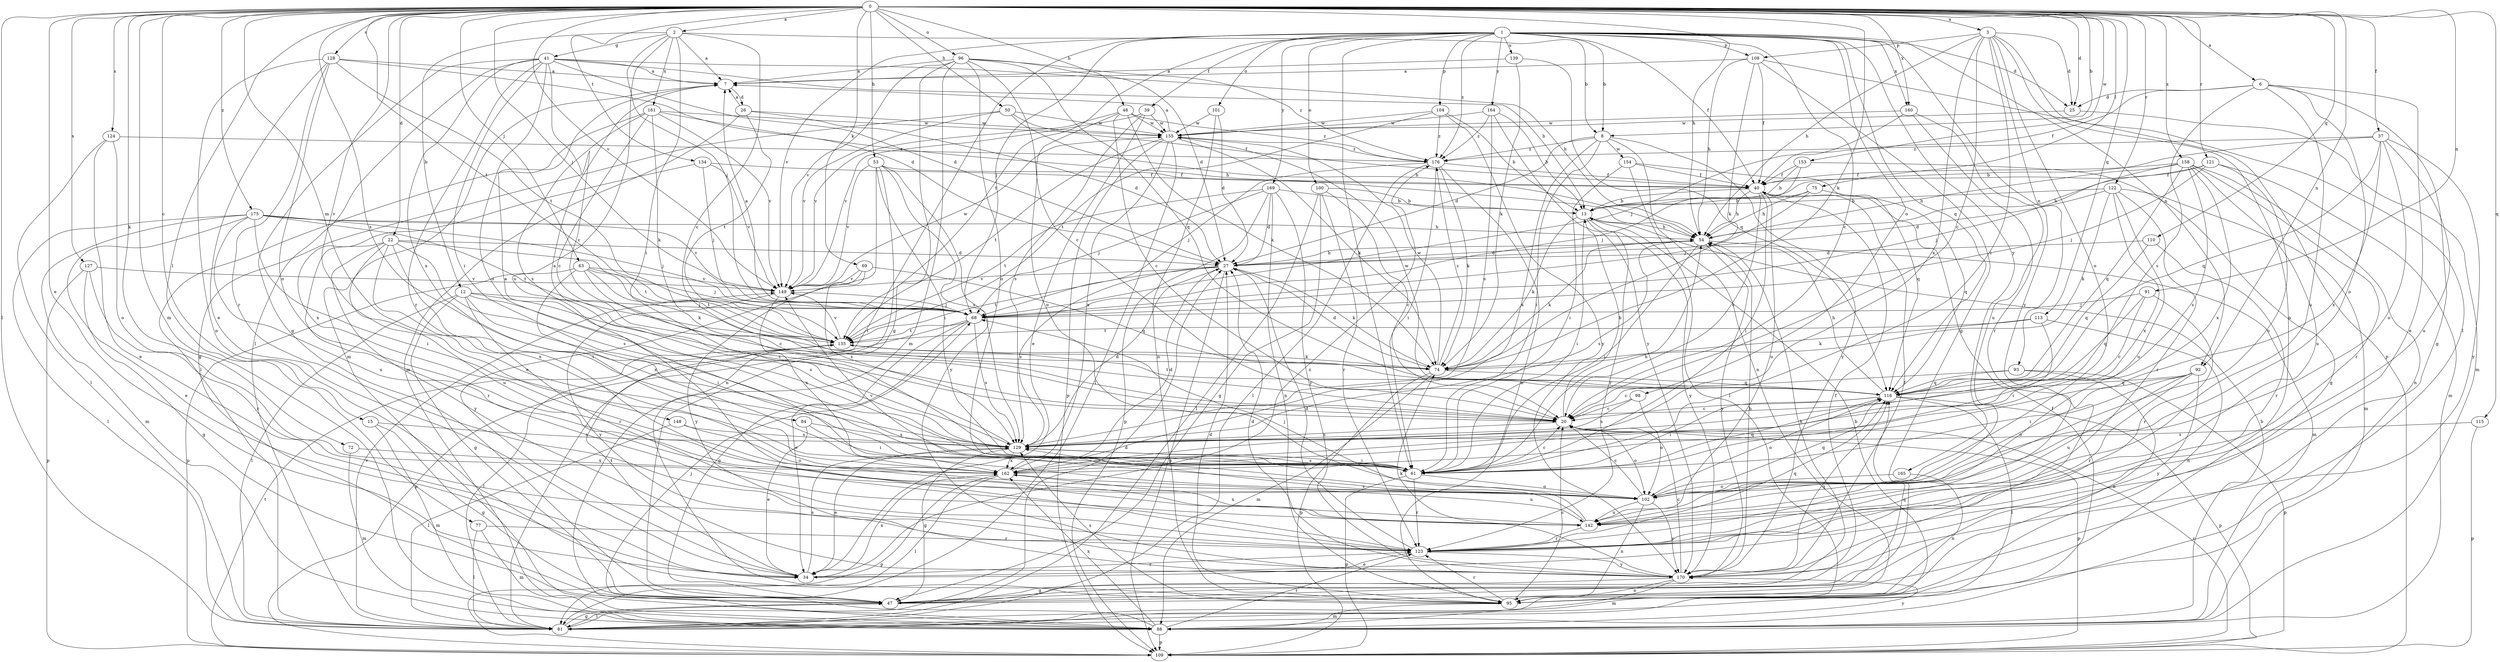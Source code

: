 strict digraph  {
0;
1;
2;
3;
6;
7;
8;
12;
13;
15;
20;
22;
25;
26;
27;
34;
37;
39;
40;
41;
47;
48;
50;
53;
54;
61;
63;
68;
69;
72;
74;
75;
77;
81;
84;
88;
91;
92;
93;
95;
96;
98;
100;
101;
102;
104;
108;
109;
110;
113;
115;
116;
121;
122;
123;
124;
127;
128;
129;
134;
135;
139;
142;
148;
149;
153;
154;
155;
158;
160;
161;
162;
164;
165;
169;
170;
175;
176;
0 -> 2  [label=a];
0 -> 3  [label=a];
0 -> 6  [label=a];
0 -> 8  [label=b];
0 -> 15  [label=c];
0 -> 22  [label=d];
0 -> 25  [label=d];
0 -> 34  [label=e];
0 -> 37  [label=f];
0 -> 48  [label=h];
0 -> 50  [label=h];
0 -> 53  [label=h];
0 -> 54  [label=h];
0 -> 63  [label=j];
0 -> 68  [label=j];
0 -> 69  [label=k];
0 -> 72  [label=k];
0 -> 74  [label=k];
0 -> 75  [label=l];
0 -> 77  [label=l];
0 -> 81  [label=l];
0 -> 84  [label=m];
0 -> 88  [label=m];
0 -> 91  [label=n];
0 -> 92  [label=n];
0 -> 96  [label=o];
0 -> 110  [label=q];
0 -> 113  [label=q];
0 -> 115  [label=q];
0 -> 121  [label=r];
0 -> 122  [label=r];
0 -> 124  [label=s];
0 -> 127  [label=s];
0 -> 128  [label=s];
0 -> 129  [label=s];
0 -> 134  [label=t];
0 -> 135  [label=t];
0 -> 148  [label=v];
0 -> 149  [label=v];
0 -> 153  [label=w];
0 -> 158  [label=x];
0 -> 160  [label=x];
0 -> 175  [label=z];
1 -> 8  [label=b];
1 -> 20  [label=c];
1 -> 25  [label=d];
1 -> 39  [label=f];
1 -> 40  [label=f];
1 -> 61  [label=i];
1 -> 68  [label=j];
1 -> 81  [label=l];
1 -> 92  [label=n];
1 -> 98  [label=o];
1 -> 100  [label=o];
1 -> 101  [label=o];
1 -> 104  [label=p];
1 -> 108  [label=p];
1 -> 116  [label=q];
1 -> 135  [label=t];
1 -> 139  [label=u];
1 -> 149  [label=v];
1 -> 160  [label=x];
1 -> 164  [label=y];
1 -> 165  [label=y];
1 -> 169  [label=y];
1 -> 170  [label=y];
1 -> 176  [label=z];
2 -> 7  [label=a];
2 -> 8  [label=b];
2 -> 12  [label=b];
2 -> 20  [label=c];
2 -> 41  [label=g];
2 -> 61  [label=i];
2 -> 68  [label=j];
2 -> 142  [label=u];
2 -> 161  [label=x];
3 -> 20  [label=c];
3 -> 25  [label=d];
3 -> 54  [label=h];
3 -> 61  [label=i];
3 -> 81  [label=l];
3 -> 93  [label=n];
3 -> 95  [label=n];
3 -> 102  [label=o];
3 -> 108  [label=p];
3 -> 162  [label=x];
6 -> 25  [label=d];
6 -> 34  [label=e];
6 -> 40  [label=f];
6 -> 47  [label=g];
6 -> 102  [label=o];
6 -> 129  [label=s];
6 -> 142  [label=u];
7 -> 26  [label=d];
7 -> 88  [label=m];
8 -> 27  [label=d];
8 -> 61  [label=i];
8 -> 95  [label=n];
8 -> 154  [label=w];
8 -> 162  [label=x];
8 -> 170  [label=y];
8 -> 176  [label=z];
12 -> 20  [label=c];
12 -> 47  [label=g];
12 -> 61  [label=i];
12 -> 68  [label=j];
12 -> 81  [label=l];
12 -> 123  [label=r];
12 -> 129  [label=s];
13 -> 54  [label=h];
13 -> 61  [label=i];
13 -> 74  [label=k];
13 -> 123  [label=r];
13 -> 170  [label=y];
15 -> 47  [label=g];
15 -> 88  [label=m];
15 -> 129  [label=s];
20 -> 13  [label=b];
20 -> 102  [label=o];
20 -> 109  [label=p];
20 -> 129  [label=s];
22 -> 27  [label=d];
22 -> 61  [label=i];
22 -> 123  [label=r];
22 -> 129  [label=s];
22 -> 135  [label=t];
22 -> 142  [label=u];
22 -> 162  [label=x];
22 -> 170  [label=y];
25 -> 88  [label=m];
25 -> 155  [label=w];
26 -> 7  [label=a];
26 -> 27  [label=d];
26 -> 88  [label=m];
26 -> 135  [label=t];
26 -> 155  [label=w];
27 -> 54  [label=h];
27 -> 74  [label=k];
27 -> 109  [label=p];
27 -> 129  [label=s];
27 -> 135  [label=t];
27 -> 149  [label=v];
34 -> 123  [label=r];
34 -> 129  [label=s];
34 -> 135  [label=t];
34 -> 162  [label=x];
34 -> 176  [label=z];
37 -> 13  [label=b];
37 -> 102  [label=o];
37 -> 116  [label=q];
37 -> 142  [label=u];
37 -> 162  [label=x];
37 -> 170  [label=y];
37 -> 176  [label=z];
39 -> 34  [label=e];
39 -> 129  [label=s];
39 -> 149  [label=v];
39 -> 155  [label=w];
40 -> 13  [label=b];
40 -> 20  [label=c];
40 -> 54  [label=h];
40 -> 61  [label=i];
40 -> 142  [label=u];
41 -> 7  [label=a];
41 -> 13  [label=b];
41 -> 20  [label=c];
41 -> 27  [label=d];
41 -> 47  [label=g];
41 -> 54  [label=h];
41 -> 61  [label=i];
41 -> 81  [label=l];
41 -> 102  [label=o];
41 -> 123  [label=r];
41 -> 162  [label=x];
47 -> 40  [label=f];
47 -> 54  [label=h];
47 -> 81  [label=l];
47 -> 116  [label=q];
48 -> 20  [label=c];
48 -> 74  [label=k];
48 -> 102  [label=o];
48 -> 149  [label=v];
48 -> 155  [label=w];
48 -> 176  [label=z];
50 -> 40  [label=f];
50 -> 47  [label=g];
50 -> 54  [label=h];
50 -> 149  [label=v];
50 -> 155  [label=w];
53 -> 34  [label=e];
53 -> 40  [label=f];
53 -> 61  [label=i];
53 -> 95  [label=n];
53 -> 129  [label=s];
53 -> 149  [label=v];
53 -> 170  [label=y];
54 -> 27  [label=d];
54 -> 61  [label=i];
54 -> 74  [label=k];
54 -> 88  [label=m];
54 -> 129  [label=s];
54 -> 170  [label=y];
61 -> 7  [label=a];
61 -> 20  [label=c];
61 -> 54  [label=h];
61 -> 102  [label=o];
61 -> 109  [label=p];
61 -> 116  [label=q];
61 -> 123  [label=r];
61 -> 129  [label=s];
63 -> 20  [label=c];
63 -> 68  [label=j];
63 -> 74  [label=k];
63 -> 109  [label=p];
63 -> 135  [label=t];
63 -> 149  [label=v];
63 -> 162  [label=x];
68 -> 7  [label=a];
68 -> 34  [label=e];
68 -> 47  [label=g];
68 -> 109  [label=p];
68 -> 129  [label=s];
68 -> 135  [label=t];
69 -> 116  [label=q];
69 -> 129  [label=s];
69 -> 149  [label=v];
69 -> 170  [label=y];
72 -> 88  [label=m];
72 -> 162  [label=x];
74 -> 27  [label=d];
74 -> 88  [label=m];
74 -> 109  [label=p];
74 -> 116  [label=q];
74 -> 155  [label=w];
74 -> 176  [label=z];
75 -> 13  [label=b];
75 -> 54  [label=h];
75 -> 68  [label=j];
75 -> 116  [label=q];
77 -> 81  [label=l];
77 -> 88  [label=m];
77 -> 123  [label=r];
81 -> 13  [label=b];
81 -> 27  [label=d];
81 -> 40  [label=f];
81 -> 47  [label=g];
81 -> 149  [label=v];
84 -> 34  [label=e];
84 -> 61  [label=i];
84 -> 129  [label=s];
88 -> 13  [label=b];
88 -> 68  [label=j];
88 -> 109  [label=p];
88 -> 123  [label=r];
88 -> 162  [label=x];
88 -> 170  [label=y];
91 -> 20  [label=c];
91 -> 68  [label=j];
91 -> 116  [label=q];
91 -> 123  [label=r];
92 -> 61  [label=i];
92 -> 102  [label=o];
92 -> 116  [label=q];
92 -> 123  [label=r];
92 -> 142  [label=u];
92 -> 170  [label=y];
93 -> 20  [label=c];
93 -> 95  [label=n];
93 -> 109  [label=p];
93 -> 116  [label=q];
95 -> 20  [label=c];
95 -> 27  [label=d];
95 -> 88  [label=m];
95 -> 123  [label=r];
95 -> 129  [label=s];
96 -> 7  [label=a];
96 -> 20  [label=c];
96 -> 27  [label=d];
96 -> 47  [label=g];
96 -> 88  [label=m];
96 -> 102  [label=o];
96 -> 116  [label=q];
96 -> 149  [label=v];
96 -> 176  [label=z];
98 -> 20  [label=c];
98 -> 102  [label=o];
98 -> 129  [label=s];
100 -> 13  [label=b];
100 -> 20  [label=c];
100 -> 47  [label=g];
100 -> 81  [label=l];
100 -> 123  [label=r];
101 -> 27  [label=d];
101 -> 95  [label=n];
101 -> 155  [label=w];
102 -> 20  [label=c];
102 -> 95  [label=n];
102 -> 116  [label=q];
102 -> 142  [label=u];
102 -> 149  [label=v];
102 -> 170  [label=y];
104 -> 13  [label=b];
104 -> 135  [label=t];
104 -> 155  [label=w];
104 -> 170  [label=y];
104 -> 176  [label=z];
108 -> 7  [label=a];
108 -> 40  [label=f];
108 -> 47  [label=g];
108 -> 54  [label=h];
108 -> 74  [label=k];
108 -> 109  [label=p];
109 -> 20  [label=c];
109 -> 135  [label=t];
110 -> 27  [label=d];
110 -> 116  [label=q];
110 -> 123  [label=r];
113 -> 61  [label=i];
113 -> 74  [label=k];
113 -> 95  [label=n];
113 -> 135  [label=t];
115 -> 109  [label=p];
115 -> 129  [label=s];
116 -> 20  [label=c];
116 -> 54  [label=h];
116 -> 61  [label=i];
116 -> 81  [label=l];
116 -> 102  [label=o];
116 -> 109  [label=p];
116 -> 135  [label=t];
116 -> 155  [label=w];
121 -> 40  [label=f];
121 -> 54  [label=h];
121 -> 68  [label=j];
121 -> 88  [label=m];
121 -> 102  [label=o];
122 -> 13  [label=b];
122 -> 27  [label=d];
122 -> 74  [label=k];
122 -> 88  [label=m];
122 -> 123  [label=r];
122 -> 142  [label=u];
122 -> 162  [label=x];
123 -> 27  [label=d];
123 -> 34  [label=e];
123 -> 116  [label=q];
123 -> 170  [label=y];
124 -> 34  [label=e];
124 -> 81  [label=l];
124 -> 102  [label=o];
124 -> 176  [label=z];
127 -> 47  [label=g];
127 -> 109  [label=p];
127 -> 123  [label=r];
127 -> 149  [label=v];
128 -> 7  [label=a];
128 -> 27  [label=d];
128 -> 34  [label=e];
128 -> 95  [label=n];
128 -> 102  [label=o];
128 -> 123  [label=r];
128 -> 135  [label=t];
129 -> 7  [label=a];
129 -> 27  [label=d];
129 -> 34  [label=e];
129 -> 47  [label=g];
129 -> 61  [label=i];
129 -> 162  [label=x];
134 -> 40  [label=f];
134 -> 68  [label=j];
134 -> 149  [label=v];
134 -> 162  [label=x];
135 -> 74  [label=k];
135 -> 81  [label=l];
135 -> 149  [label=v];
139 -> 7  [label=a];
139 -> 74  [label=k];
139 -> 116  [label=q];
142 -> 68  [label=j];
142 -> 123  [label=r];
142 -> 129  [label=s];
142 -> 162  [label=x];
148 -> 81  [label=l];
148 -> 102  [label=o];
148 -> 129  [label=s];
149 -> 68  [label=j];
149 -> 155  [label=w];
149 -> 162  [label=x];
149 -> 170  [label=y];
153 -> 13  [label=b];
153 -> 40  [label=f];
153 -> 47  [label=g];
153 -> 68  [label=j];
154 -> 40  [label=f];
154 -> 61  [label=i];
154 -> 81  [label=l];
154 -> 116  [label=q];
155 -> 7  [label=a];
155 -> 74  [label=k];
155 -> 81  [label=l];
155 -> 109  [label=p];
155 -> 135  [label=t];
155 -> 162  [label=x];
155 -> 176  [label=z];
158 -> 40  [label=f];
158 -> 54  [label=h];
158 -> 68  [label=j];
158 -> 95  [label=n];
158 -> 116  [label=q];
158 -> 123  [label=r];
158 -> 129  [label=s];
158 -> 142  [label=u];
158 -> 162  [label=x];
160 -> 68  [label=j];
160 -> 123  [label=r];
160 -> 142  [label=u];
160 -> 155  [label=w];
161 -> 20  [label=c];
161 -> 54  [label=h];
161 -> 74  [label=k];
161 -> 81  [label=l];
161 -> 129  [label=s];
161 -> 149  [label=v];
161 -> 155  [label=w];
162 -> 27  [label=d];
162 -> 81  [label=l];
162 -> 109  [label=p];
162 -> 142  [label=u];
164 -> 13  [label=b];
164 -> 129  [label=s];
164 -> 155  [label=w];
164 -> 170  [label=y];
164 -> 176  [label=z];
165 -> 95  [label=n];
165 -> 102  [label=o];
169 -> 13  [label=b];
169 -> 27  [label=d];
169 -> 68  [label=j];
169 -> 95  [label=n];
169 -> 109  [label=p];
169 -> 135  [label=t];
169 -> 170  [label=y];
170 -> 20  [label=c];
170 -> 27  [label=d];
170 -> 40  [label=f];
170 -> 47  [label=g];
170 -> 54  [label=h];
170 -> 74  [label=k];
170 -> 88  [label=m];
170 -> 95  [label=n];
170 -> 116  [label=q];
175 -> 34  [label=e];
175 -> 54  [label=h];
175 -> 61  [label=i];
175 -> 68  [label=j];
175 -> 81  [label=l];
175 -> 88  [label=m];
175 -> 135  [label=t];
175 -> 142  [label=u];
175 -> 149  [label=v];
176 -> 40  [label=f];
176 -> 61  [label=i];
176 -> 68  [label=j];
176 -> 74  [label=k];
176 -> 81  [label=l];
176 -> 95  [label=n];
}
